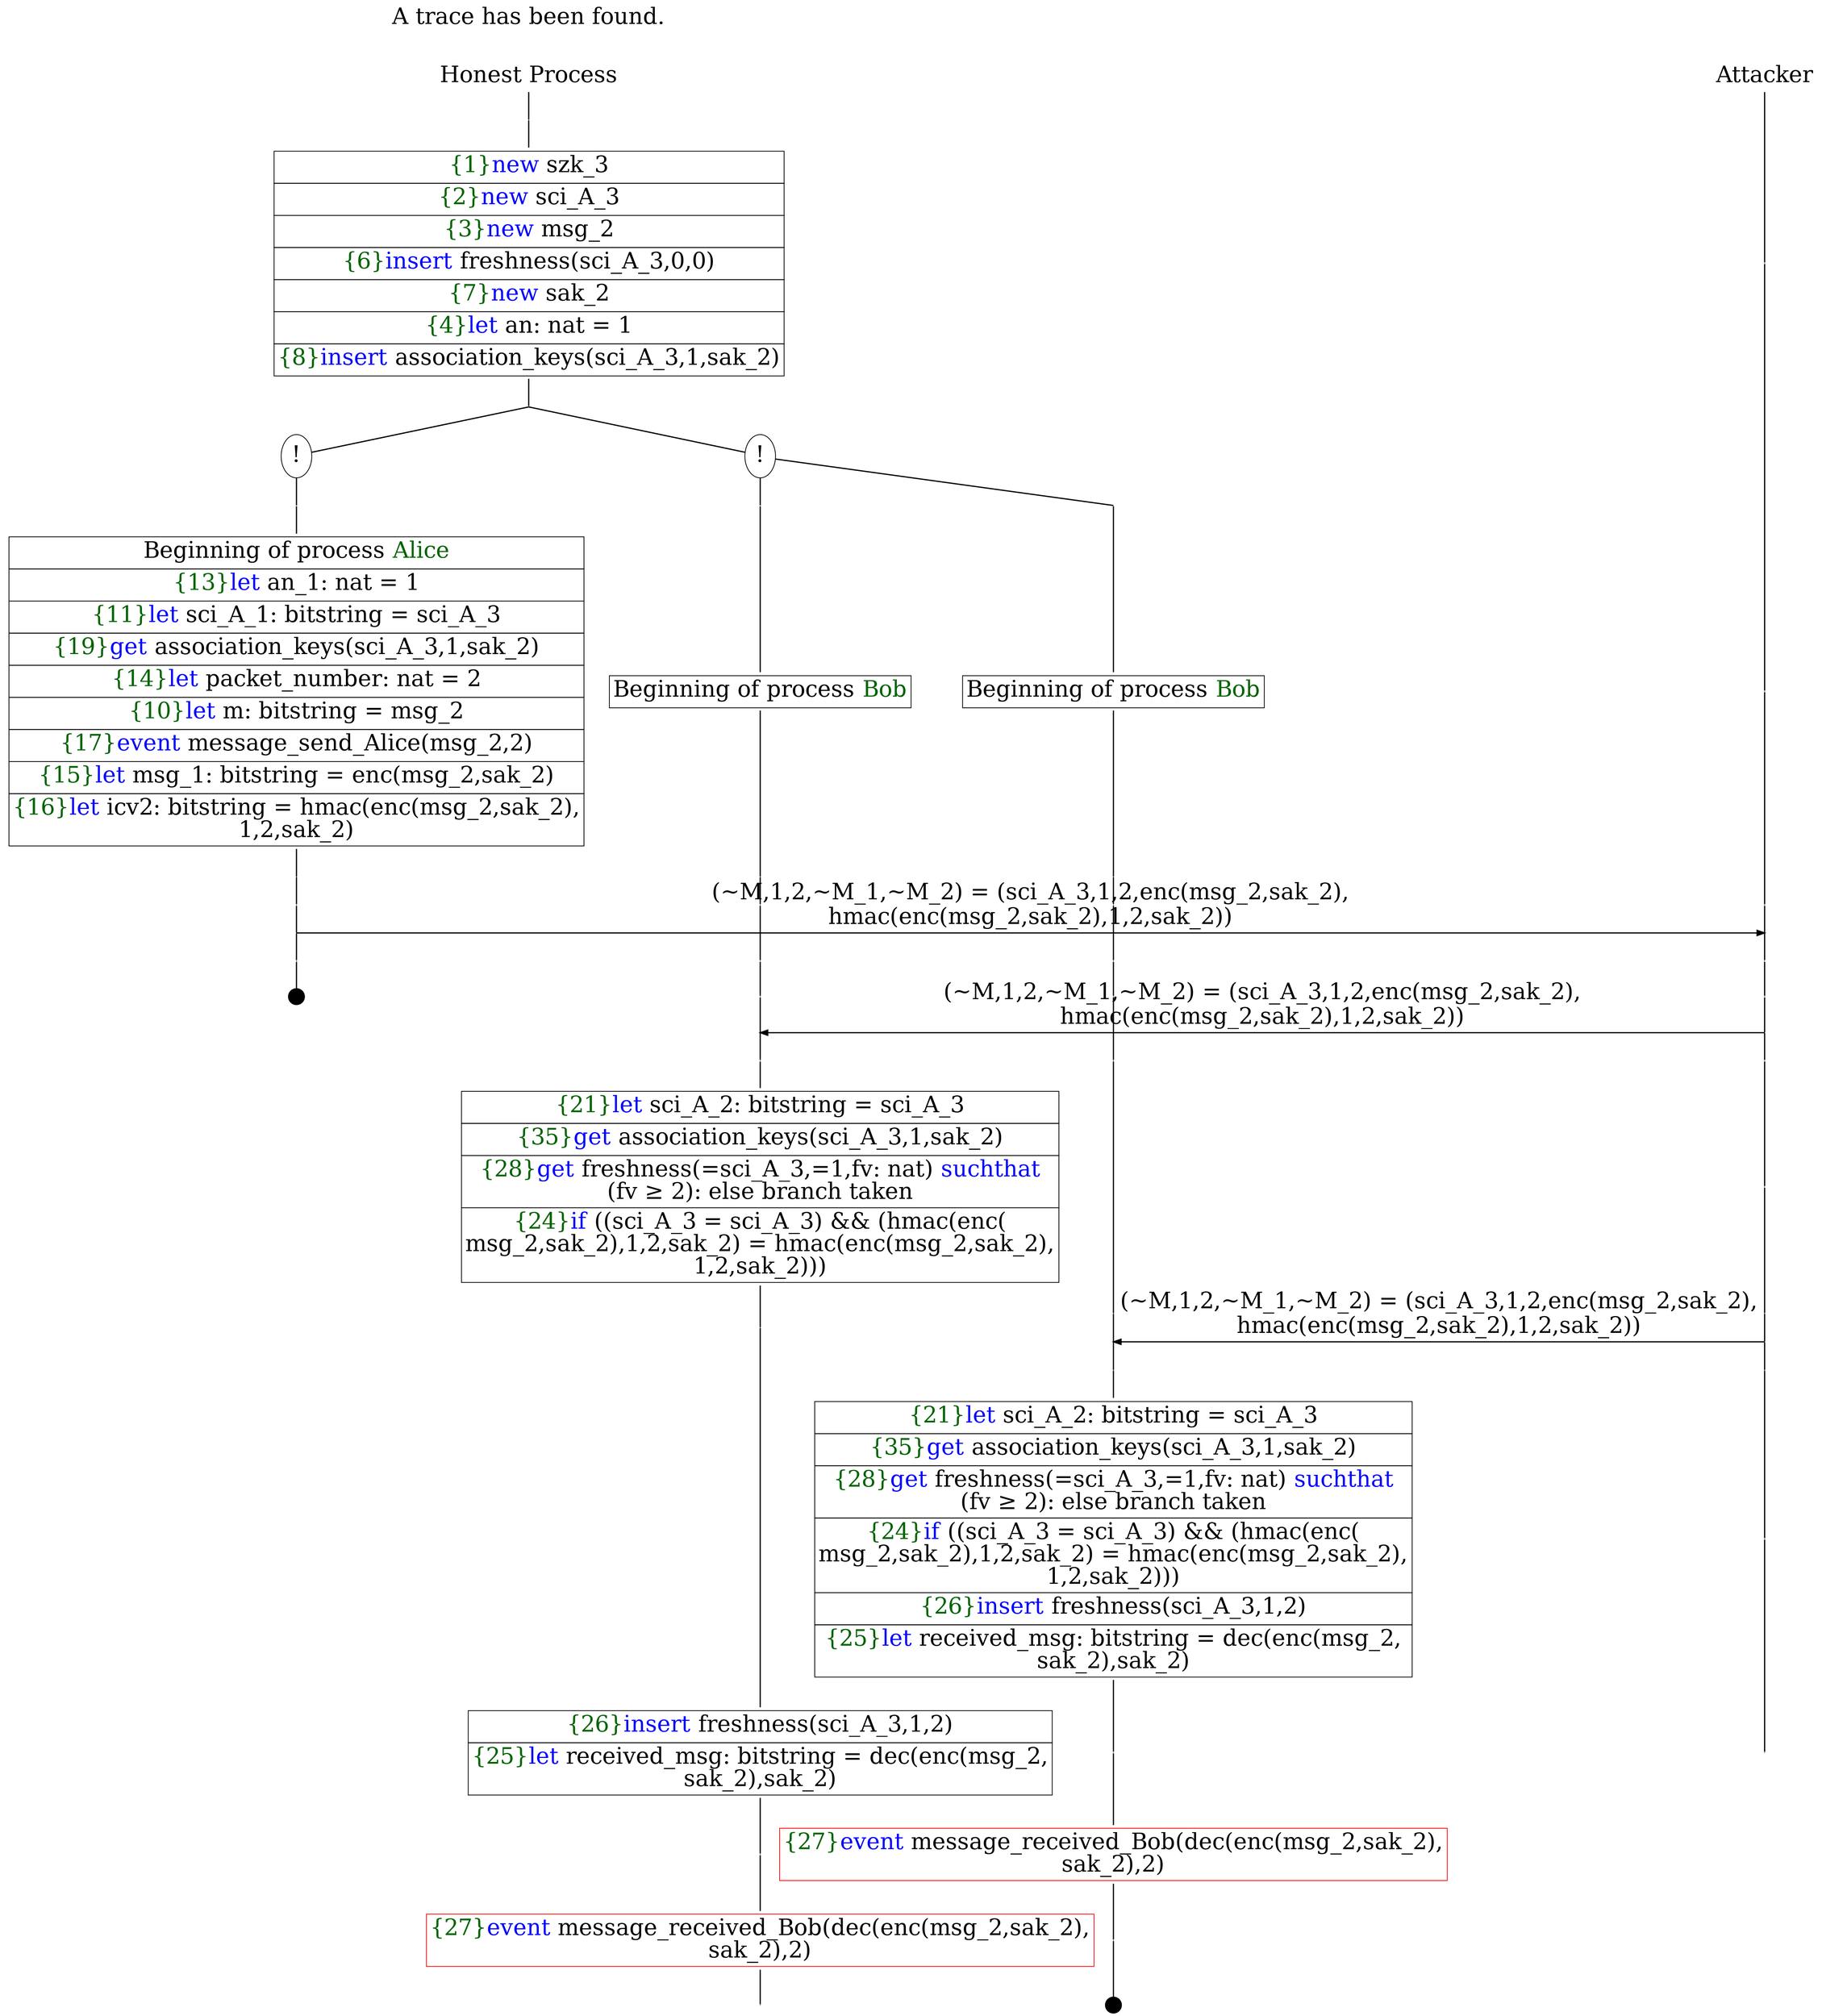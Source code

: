 digraph {
graph [ordering = out]
edge [arrowhead = none, penwidth = 1.6, fontsize = 30]
node [shape = point, width = 0, height = 0, fontsize = 30]
Trace [label = <A trace has been found.<br/>
>, shape = plaintext]
P0__0 [label = "Honest Process", shape = plaintext]
P__0 [label = "Attacker", shape = plaintext]
Trace -> P0__0 [label = "", style = invisible, weight = 100]{rank = same; P0__0 P__0}
P0__0 -> P0__1 [label = <>, weight = 100]
P0__1 -> P0__2 [label = <>, weight = 100]
P0__2 [shape = plaintext, label = <<TABLE BORDER="0" CELLBORDER="1" CELLSPACING="0" CELLPADDING="4"> <TR><TD><FONT COLOR="darkgreen">{1}</FONT><FONT COLOR="blue">new </FONT>szk_3</TD></TR><TR><TD><FONT COLOR="darkgreen">{2}</FONT><FONT COLOR="blue">new </FONT>sci_A_3</TD></TR><TR><TD><FONT COLOR="darkgreen">{3}</FONT><FONT COLOR="blue">new </FONT>msg_2</TD></TR><TR><TD><FONT COLOR="darkgreen">{6}</FONT><FONT COLOR="blue">insert </FONT>freshness(sci_A_3,0,0)</TD></TR><TR><TD><FONT COLOR="darkgreen">{7}</FONT><FONT COLOR="blue">new </FONT>sak_2</TD></TR><TR><TD><FONT COLOR="darkgreen">{4}</FONT><FONT COLOR="blue">let</FONT> an: nat = 1</TD></TR><TR><TD><FONT COLOR="darkgreen">{8}</FONT><FONT COLOR="blue">insert </FONT>association_keys(sci_A_3,1,sak_2)</TD></TR></TABLE>>]
P0__2 -> P0__3 [label = <>, weight = 100]
P__0 -> P__1 [label = <>, weight = 100]
{rank = same; P__1 P0__2}
/*RPar */
P0__3 -> P0_1__3 [label = <>]
P0__3 -> P0_0__3 [label = <>]
P0__3 [label = "", fixedsize = false, width = 0, height = 0, shape = none]
{rank = same; P0_0__3 P0_1__3}
P0_0__3 [label = "!", shape = ellipse]
{rank = same; P0_0_1__3 P0_0_0__3}
P0_0_1__3 [label = "", fixedsize = false, width = 0, height = 0, shape = none]
P0_0__3 -> P0_0_1__3 [label = <>]
P0_0_0__3 [label = "", fixedsize = false, width = 0, height = 0, shape = none]
P0_0__3 -> P0_0_0__3 [label = <>]
P0_0_0__3 -> P0_0_0__4 [label = <>, weight = 100]
P0_0_0__4 [shape = plaintext, label = <<TABLE BORDER="0" CELLBORDER="1" CELLSPACING="0" CELLPADDING="4"> <TR><TD>Beginning of process <FONT COLOR="darkgreen">Bob</FONT></TD></TR></TABLE>>]
P0_0_0__4 -> P0_0_0__5 [label = <>, weight = 100]
P0_0_1__3 -> P0_0_1__4 [label = <>, weight = 100]
P0_0_1__4 [shape = plaintext, label = <<TABLE BORDER="0" CELLBORDER="1" CELLSPACING="0" CELLPADDING="4"> <TR><TD>Beginning of process <FONT COLOR="darkgreen">Bob</FONT></TD></TR></TABLE>>]
P0_0_1__4 -> P0_0_1__5 [label = <>, weight = 100]
P0_1__3 [label = "!", shape = ellipse]
P0_1_0__3 [label = "", fixedsize = false, width = 0, height = 0, shape = none]
P0_1__3 -> P0_1_0__3 [label = <>, weight = 100]
P0_1_0__3 -> P0_1_0__4 [label = <>, weight = 100]
P0_1_0__4 [shape = plaintext, label = <<TABLE BORDER="0" CELLBORDER="1" CELLSPACING="0" CELLPADDING="4"> <TR><TD>Beginning of process <FONT COLOR="darkgreen">Alice</FONT></TD></TR><TR><TD><FONT COLOR="darkgreen">{13}</FONT><FONT COLOR="blue">let</FONT> an_1: nat = 1</TD></TR><TR><TD><FONT COLOR="darkgreen">{11}</FONT><FONT COLOR="blue">let</FONT> sci_A_1: bitstring = sci_A_3</TD></TR><TR><TD><FONT COLOR="darkgreen">{19}</FONT><FONT COLOR="blue">get </FONT>association_keys(sci_A_3,1,sak_2)</TD></TR><TR><TD><FONT COLOR="darkgreen">{14}</FONT><FONT COLOR="blue">let</FONT> packet_number: nat = 2</TD></TR><TR><TD><FONT COLOR="darkgreen">{10}</FONT><FONT COLOR="blue">let</FONT> m: bitstring = msg_2</TD></TR><TR><TD><FONT COLOR="darkgreen">{17}</FONT><FONT COLOR="blue">event</FONT> message_send_Alice(msg_2,2)</TD></TR><TR><TD><FONT COLOR="darkgreen">{15}</FONT><FONT COLOR="blue">let</FONT> msg_1: bitstring = enc(msg_2,sak_2)</TD></TR><TR><TD><FONT COLOR="darkgreen">{16}</FONT><FONT COLOR="blue">let</FONT> icv2: bitstring = hmac(enc(msg_2,sak_2),<br/>
1,2,sak_2)</TD></TR></TABLE>>]
P0_1_0__4 -> P0_1_0__5 [label = <>, weight = 100]
P__1 -> P__2 [label = <>, weight = 100]
{rank = same; P__2 P0_1_0__4}
P0_1_0__5 -> P0_1_0__6 [label = <>, weight = 100]
P0_0_1__5 -> P0_0_1__6 [label = <>, weight = 100]
P0_0_0__5 -> P0_0_0__6 [label = <>, weight = 100]
P__2 -> P__3 [label = <>, weight = 100]
{rank = same; P__3 P0_0_0__6 P0_0_1__6 P0_1_0__6}
P0_1_0__6 -> P0_1_0__7 [label = <>, weight = 100]
P__3 -> P__4 [label = <>, weight = 100]
{rank = same; P__4 P0_1_0__7}
P0_1_0__7 -> P__4 [label = <(~M,1,2,~M_1,~M_2) = (sci_A_3,1,2,enc(msg_2,sak_2),<br/>
hmac(enc(msg_2,sak_2),1,2,sak_2))>, arrowhead = normal]
P0_1_0__7 -> P0_1_0__8 [label = <>, weight = 100]
P0_0_1__6 -> P0_0_1__7 [label = <>, weight = 100]
P0_0_0__6 -> P0_0_0__7 [label = <>, weight = 100]
P__4 -> P__5 [label = <>, weight = 100]
{rank = same; P__5 P0_0_0__7 P0_0_1__7 P0_1_0__8}
P0_1_0__9 [label = "", width = 0.3, height = 0.3]
P0_1_0__8 -> P0_1_0__9 [label = <>, weight = 100]
P0_0_1__7 -> P0_0_1__8 [label = <>, weight = 100]
P0_0_0__7 -> P0_0_0__8 [label = <>, weight = 100]
P__5 -> P__6 [label = <>, weight = 100]
{rank = same; P__6 P0_0_0__8 P0_0_1__8}
P0_0_1__8 -> P0_0_1__9 [label = <>, weight = 100]
P__6 -> P__7 [label = <>, weight = 100]
{rank = same; P__7 P0_0_1__9}
P0_0_1__9 -> P__7 [label = <(~M,1,2,~M_1,~M_2) = (sci_A_3,1,2,enc(msg_2,sak_2),<br/>
hmac(enc(msg_2,sak_2),1,2,sak_2))>, dir = back, arrowhead = normal]
P0_0_1__9 -> P0_0_1__10 [label = <>, weight = 100]
P0_0_0__8 -> P0_0_0__9 [label = <>, weight = 100]
P__7 -> P__8 [label = <>, weight = 100]
{rank = same; P__8 P0_0_0__9 P0_0_1__10}
P0_0_1__10 -> P0_0_1__11 [label = <>, weight = 100]
P0_0_1__11 [shape = plaintext, label = <<TABLE BORDER="0" CELLBORDER="1" CELLSPACING="0" CELLPADDING="4"> <TR><TD><FONT COLOR="darkgreen">{21}</FONT><FONT COLOR="blue">let</FONT> sci_A_2: bitstring = sci_A_3</TD></TR><TR><TD><FONT COLOR="darkgreen">{35}</FONT><FONT COLOR="blue">get </FONT>association_keys(sci_A_3,1,sak_2)</TD></TR><TR><TD><FONT COLOR="darkgreen">{28}</FONT><FONT COLOR="blue">get</FONT> freshness(=sci_A_3,=1,fv: nat) <FONT COLOR="blue">suchthat</FONT><br/>
(fv &ge; 2): else branch taken</TD></TR><TR><TD><FONT COLOR="darkgreen">{24}</FONT><FONT COLOR="blue">if</FONT> ((sci_A_3 = sci_A_3) &amp;&amp; (hmac(enc(<br/>
msg_2,sak_2),1,2,sak_2) = hmac(enc(msg_2,sak_2),<br/>
1,2,sak_2)))</TD></TR></TABLE>>]
P0_0_1__11 -> P0_0_1__12 [label = <>, weight = 100]
P__8 -> P__9 [label = <>, weight = 100]
{rank = same; P__9 P0_0_1__11}
P0_0_0__9 -> P0_0_0__10 [label = <>, weight = 100]
P__9 -> P__10 [label = <>, weight = 100]
{rank = same; P__10 P0_0_0__10}
P0_0_0__10 -> P0_0_0__11 [label = <>, weight = 100]
P__10 -> P__11 [label = <>, weight = 100]
{rank = same; P__11 P0_0_0__11}
P0_0_0__11 -> P__11 [label = <(~M,1,2,~M_1,~M_2) = (sci_A_3,1,2,enc(msg_2,sak_2),<br/>
hmac(enc(msg_2,sak_2),1,2,sak_2))>, dir = back, arrowhead = normal]
P0_0_0__11 -> P0_0_0__12 [label = <>, weight = 100]
P__11 -> P__12 [label = <>, weight = 100]
{rank = same; P__12 P0_0_0__12}
P0_0_0__12 -> P0_0_0__13 [label = <>, weight = 100]
P0_0_0__13 [shape = plaintext, label = <<TABLE BORDER="0" CELLBORDER="1" CELLSPACING="0" CELLPADDING="4"> <TR><TD><FONT COLOR="darkgreen">{21}</FONT><FONT COLOR="blue">let</FONT> sci_A_2: bitstring = sci_A_3</TD></TR><TR><TD><FONT COLOR="darkgreen">{35}</FONT><FONT COLOR="blue">get </FONT>association_keys(sci_A_3,1,sak_2)</TD></TR><TR><TD><FONT COLOR="darkgreen">{28}</FONT><FONT COLOR="blue">get</FONT> freshness(=sci_A_3,=1,fv: nat) <FONT COLOR="blue">suchthat</FONT><br/>
(fv &ge; 2): else branch taken</TD></TR><TR><TD><FONT COLOR="darkgreen">{24}</FONT><FONT COLOR="blue">if</FONT> ((sci_A_3 = sci_A_3) &amp;&amp; (hmac(enc(<br/>
msg_2,sak_2),1,2,sak_2) = hmac(enc(msg_2,sak_2),<br/>
1,2,sak_2)))</TD></TR><TR><TD><FONT COLOR="darkgreen">{26}</FONT><FONT COLOR="blue">insert </FONT>freshness(sci_A_3,1,2)</TD></TR><TR><TD><FONT COLOR="darkgreen">{25}</FONT><FONT COLOR="blue">let</FONT> received_msg: bitstring = dec(enc(msg_2,<br/>
sak_2),sak_2)</TD></TR></TABLE>>]
P0_0_0__13 -> P0_0_0__14 [label = <>, weight = 100]
P__12 -> P__13 [label = <>, weight = 100]
{rank = same; P__13 P0_0_0__13}
P0_0_0__14 -> P0_0_0__15 [label = <>, weight = 100]
P0_0_0__15 [color = red, shape = plaintext, label = <<TABLE BORDER="0" CELLBORDER="1" CELLSPACING="0" CELLPADDING="4"> <TR><TD><FONT COLOR="darkgreen">{27}</FONT><FONT COLOR="blue">event</FONT> message_received_Bob(dec(enc(msg_2,sak_2),<br/>
sak_2),2)</TD></TR></TABLE>>]
P0_0_0__15 -> P0_0_0__16 [label = <>, weight = 100]
P0_0_0__17 [label = "", width = 0.3, height = 0.3]
P0_0_0__16 -> P0_0_0__17 [label = <>, weight = 100]
P0_0_1__12 -> P0_0_1__13 [label = <>, weight = 100]
P0_0_1__13 [shape = plaintext, label = <<TABLE BORDER="0" CELLBORDER="1" CELLSPACING="0" CELLPADDING="4"> <TR><TD><FONT COLOR="darkgreen">{26}</FONT><FONT COLOR="blue">insert </FONT>freshness(sci_A_3,1,2)</TD></TR><TR><TD><FONT COLOR="darkgreen">{25}</FONT><FONT COLOR="blue">let</FONT> received_msg: bitstring = dec(enc(msg_2,<br/>
sak_2),sak_2)</TD></TR></TABLE>>]
P0_0_1__13 -> P0_0_1__14 [label = <>, weight = 100]
P__13 -> P__14 [label = <>, weight = 100]
{rank = same; P__14 P0_0_1__13}
P0_0_1__14 -> P0_0_1__15 [label = <>, weight = 100]
P0_0_1__15 [color = red, shape = plaintext, label = <<TABLE BORDER="0" CELLBORDER="1" CELLSPACING="0" CELLPADDING="4"> <TR><TD><FONT COLOR="darkgreen">{27}</FONT><FONT COLOR="blue">event</FONT> message_received_Bob(dec(enc(msg_2,sak_2),<br/>
sak_2),2)</TD></TR></TABLE>>]
P0_0_1__15 -> P0_0_1__16 [label = <>, weight = 100]
}
